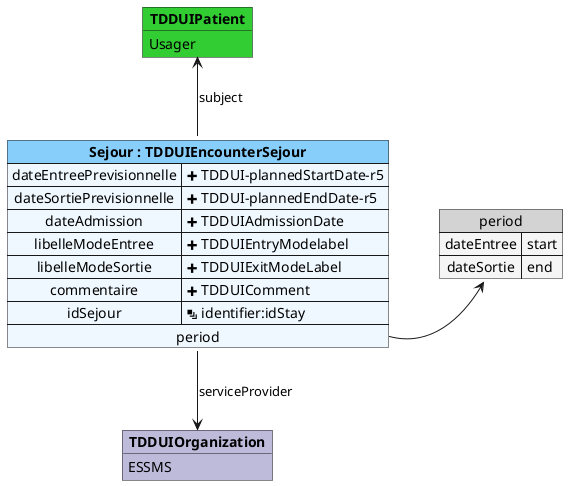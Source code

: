 @startuml

map "period" as period #back:WhiteSmoke;header:LightGray {
    dateEntree => start
    dateSortie => end
}

object "**TDDUIPatient**" as TDDUIPatient #LimeGreen {
    Usager
}

object "**TDDUIOrganization**" as TDDUIOrganization #bebada {
    ESSMS
}

map "**Sejour : TDDUIEncounterSejour**" as Sejour #back:AliceBlue;header:LightSkyBlue {
    dateEntreePrevisionnelle => <&plus> TDDUI-plannedStartDate-r5
    dateSortiePrevisionnelle => <&plus> TDDUI-plannedEndDate-r5
    dateAdmission => <&plus> TDDUIAdmissionDate
    libelleModeEntree => <&plus> TDDUIEntryModelabel
    libelleModeSortie => <&plus> TDDUIExitModeLabel
    commentaire => <&plus> TDDUIComment
    idSejour => <&layers> identifier:idStay
    period *-> period
}

Sejour -u-> TDDUIPatient : subject
Sejour -d-> TDDUIOrganization : serviceProvider

@enduml